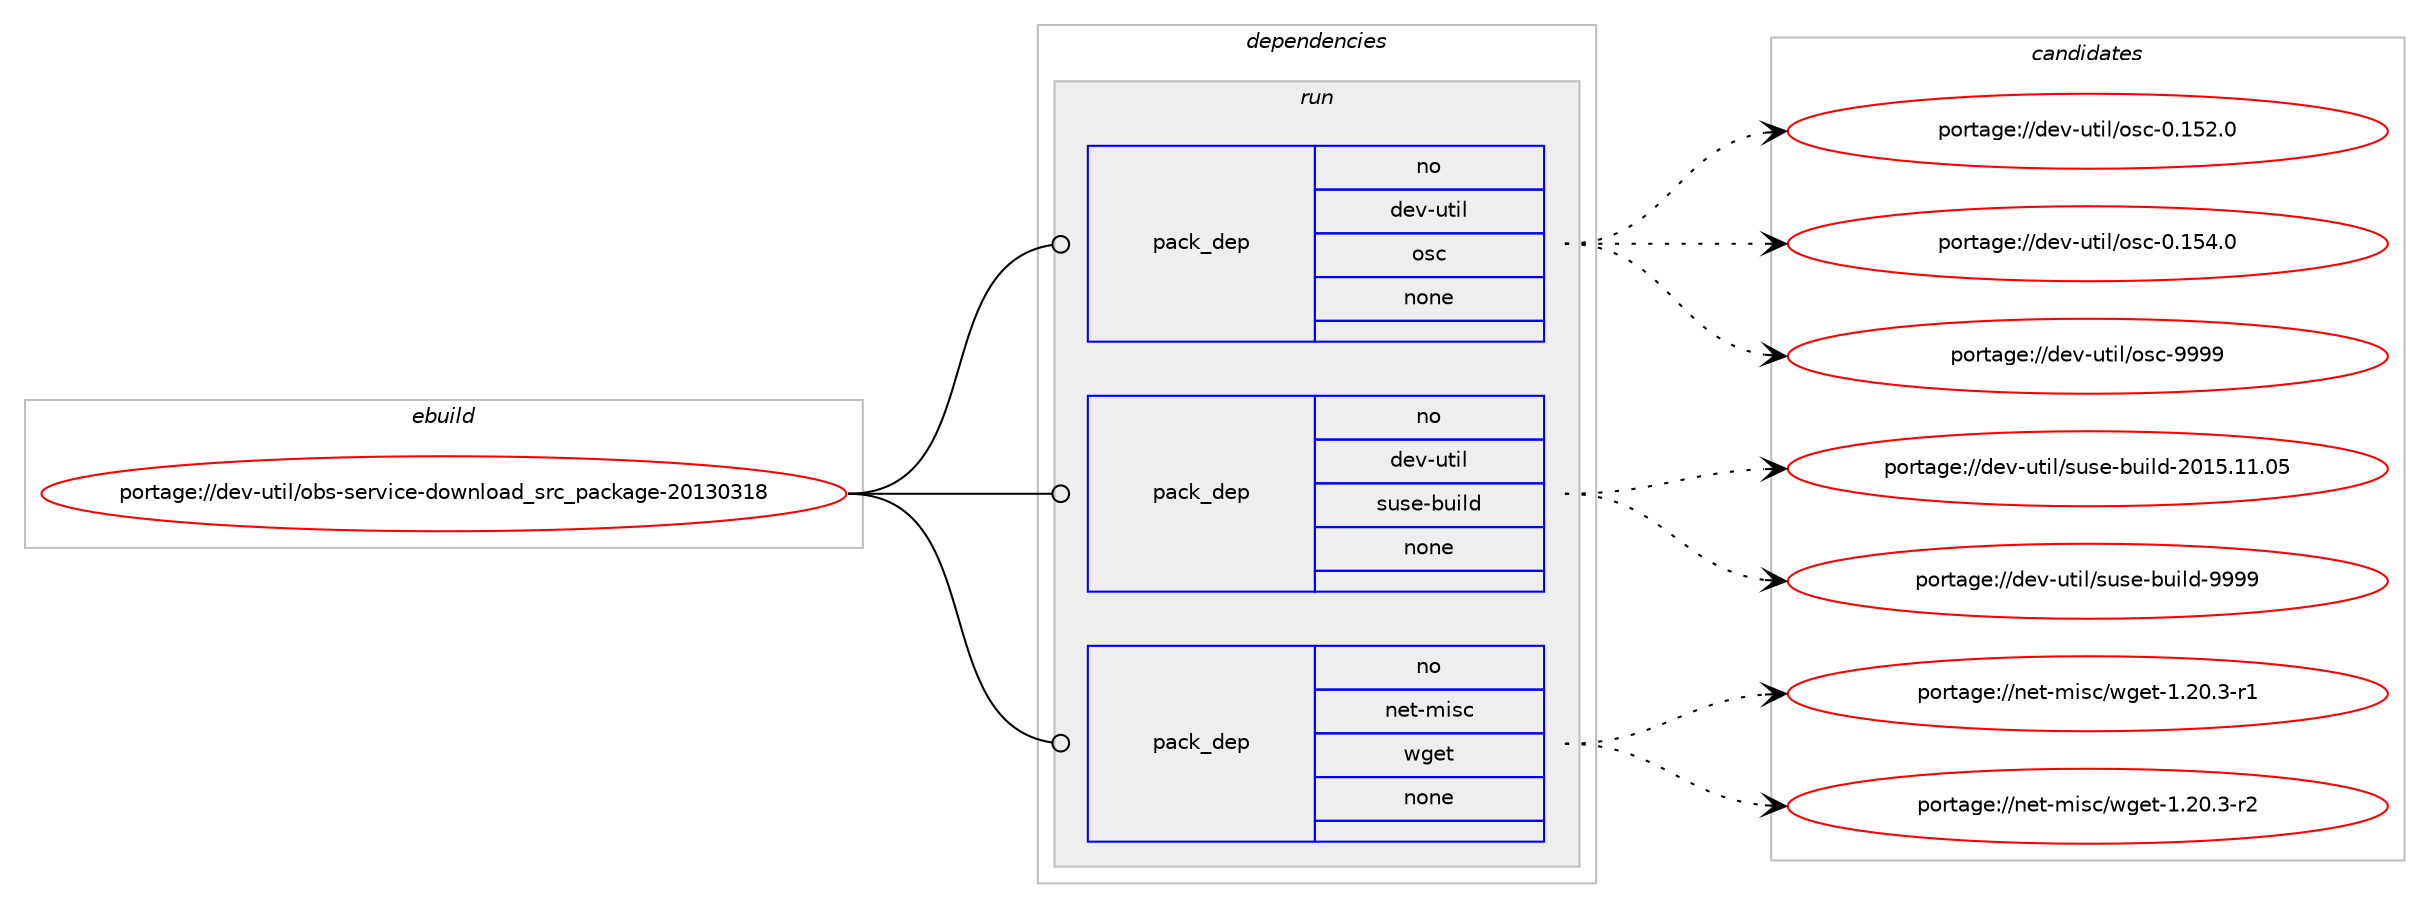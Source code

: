 digraph prolog {

# *************
# Graph options
# *************

newrank=true;
concentrate=true;
compound=true;
graph [rankdir=LR,fontname=Helvetica,fontsize=10,ranksep=1.5];#, ranksep=2.5, nodesep=0.2];
edge  [arrowhead=vee];
node  [fontname=Helvetica,fontsize=10];

# **********
# The ebuild
# **********

subgraph cluster_leftcol {
color=gray;
rank=same;
label=<<i>ebuild</i>>;
id [label="portage://dev-util/obs-service-download_src_package-20130318", color=red, width=4, href="../dev-util/obs-service-download_src_package-20130318.svg"];
}

# ****************
# The dependencies
# ****************

subgraph cluster_midcol {
color=gray;
label=<<i>dependencies</i>>;
subgraph cluster_compile {
fillcolor="#eeeeee";
style=filled;
label=<<i>compile</i>>;
}
subgraph cluster_compileandrun {
fillcolor="#eeeeee";
style=filled;
label=<<i>compile and run</i>>;
}
subgraph cluster_run {
fillcolor="#eeeeee";
style=filled;
label=<<i>run</i>>;
subgraph pack189003 {
dependency264274 [label=<<TABLE BORDER="0" CELLBORDER="1" CELLSPACING="0" CELLPADDING="4" WIDTH="220"><TR><TD ROWSPAN="6" CELLPADDING="30">pack_dep</TD></TR><TR><TD WIDTH="110">no</TD></TR><TR><TD>dev-util</TD></TR><TR><TD>osc</TD></TR><TR><TD>none</TD></TR><TR><TD></TD></TR></TABLE>>, shape=none, color=blue];
}
id:e -> dependency264274:w [weight=20,style="solid",arrowhead="odot"];
subgraph pack189004 {
dependency264275 [label=<<TABLE BORDER="0" CELLBORDER="1" CELLSPACING="0" CELLPADDING="4" WIDTH="220"><TR><TD ROWSPAN="6" CELLPADDING="30">pack_dep</TD></TR><TR><TD WIDTH="110">no</TD></TR><TR><TD>dev-util</TD></TR><TR><TD>suse-build</TD></TR><TR><TD>none</TD></TR><TR><TD></TD></TR></TABLE>>, shape=none, color=blue];
}
id:e -> dependency264275:w [weight=20,style="solid",arrowhead="odot"];
subgraph pack189005 {
dependency264276 [label=<<TABLE BORDER="0" CELLBORDER="1" CELLSPACING="0" CELLPADDING="4" WIDTH="220"><TR><TD ROWSPAN="6" CELLPADDING="30">pack_dep</TD></TR><TR><TD WIDTH="110">no</TD></TR><TR><TD>net-misc</TD></TR><TR><TD>wget</TD></TR><TR><TD>none</TD></TR><TR><TD></TD></TR></TABLE>>, shape=none, color=blue];
}
id:e -> dependency264276:w [weight=20,style="solid",arrowhead="odot"];
}
}

# **************
# The candidates
# **************

subgraph cluster_choices {
rank=same;
color=gray;
label=<<i>candidates</i>>;

subgraph choice189003 {
color=black;
nodesep=1;
choiceportage1001011184511711610510847111115994548464953504648 [label="portage://dev-util/osc-0.152.0", color=red, width=4,href="../dev-util/osc-0.152.0.svg"];
choiceportage1001011184511711610510847111115994548464953524648 [label="portage://dev-util/osc-0.154.0", color=red, width=4,href="../dev-util/osc-0.154.0.svg"];
choiceportage1001011184511711610510847111115994557575757 [label="portage://dev-util/osc-9999", color=red, width=4,href="../dev-util/osc-9999.svg"];
dependency264274:e -> choiceportage1001011184511711610510847111115994548464953504648:w [style=dotted,weight="100"];
dependency264274:e -> choiceportage1001011184511711610510847111115994548464953524648:w [style=dotted,weight="100"];
dependency264274:e -> choiceportage1001011184511711610510847111115994557575757:w [style=dotted,weight="100"];
}
subgraph choice189004 {
color=black;
nodesep=1;
choiceportage100101118451171161051084711511711510145981171051081004550484953464949464853 [label="portage://dev-util/suse-build-2015.11.05", color=red, width=4,href="../dev-util/suse-build-2015.11.05.svg"];
choiceportage100101118451171161051084711511711510145981171051081004557575757 [label="portage://dev-util/suse-build-9999", color=red, width=4,href="../dev-util/suse-build-9999.svg"];
dependency264275:e -> choiceportage100101118451171161051084711511711510145981171051081004550484953464949464853:w [style=dotted,weight="100"];
dependency264275:e -> choiceportage100101118451171161051084711511711510145981171051081004557575757:w [style=dotted,weight="100"];
}
subgraph choice189005 {
color=black;
nodesep=1;
choiceportage110101116451091051159947119103101116454946504846514511449 [label="portage://net-misc/wget-1.20.3-r1", color=red, width=4,href="../net-misc/wget-1.20.3-r1.svg"];
choiceportage110101116451091051159947119103101116454946504846514511450 [label="portage://net-misc/wget-1.20.3-r2", color=red, width=4,href="../net-misc/wget-1.20.3-r2.svg"];
dependency264276:e -> choiceportage110101116451091051159947119103101116454946504846514511449:w [style=dotted,weight="100"];
dependency264276:e -> choiceportage110101116451091051159947119103101116454946504846514511450:w [style=dotted,weight="100"];
}
}

}
